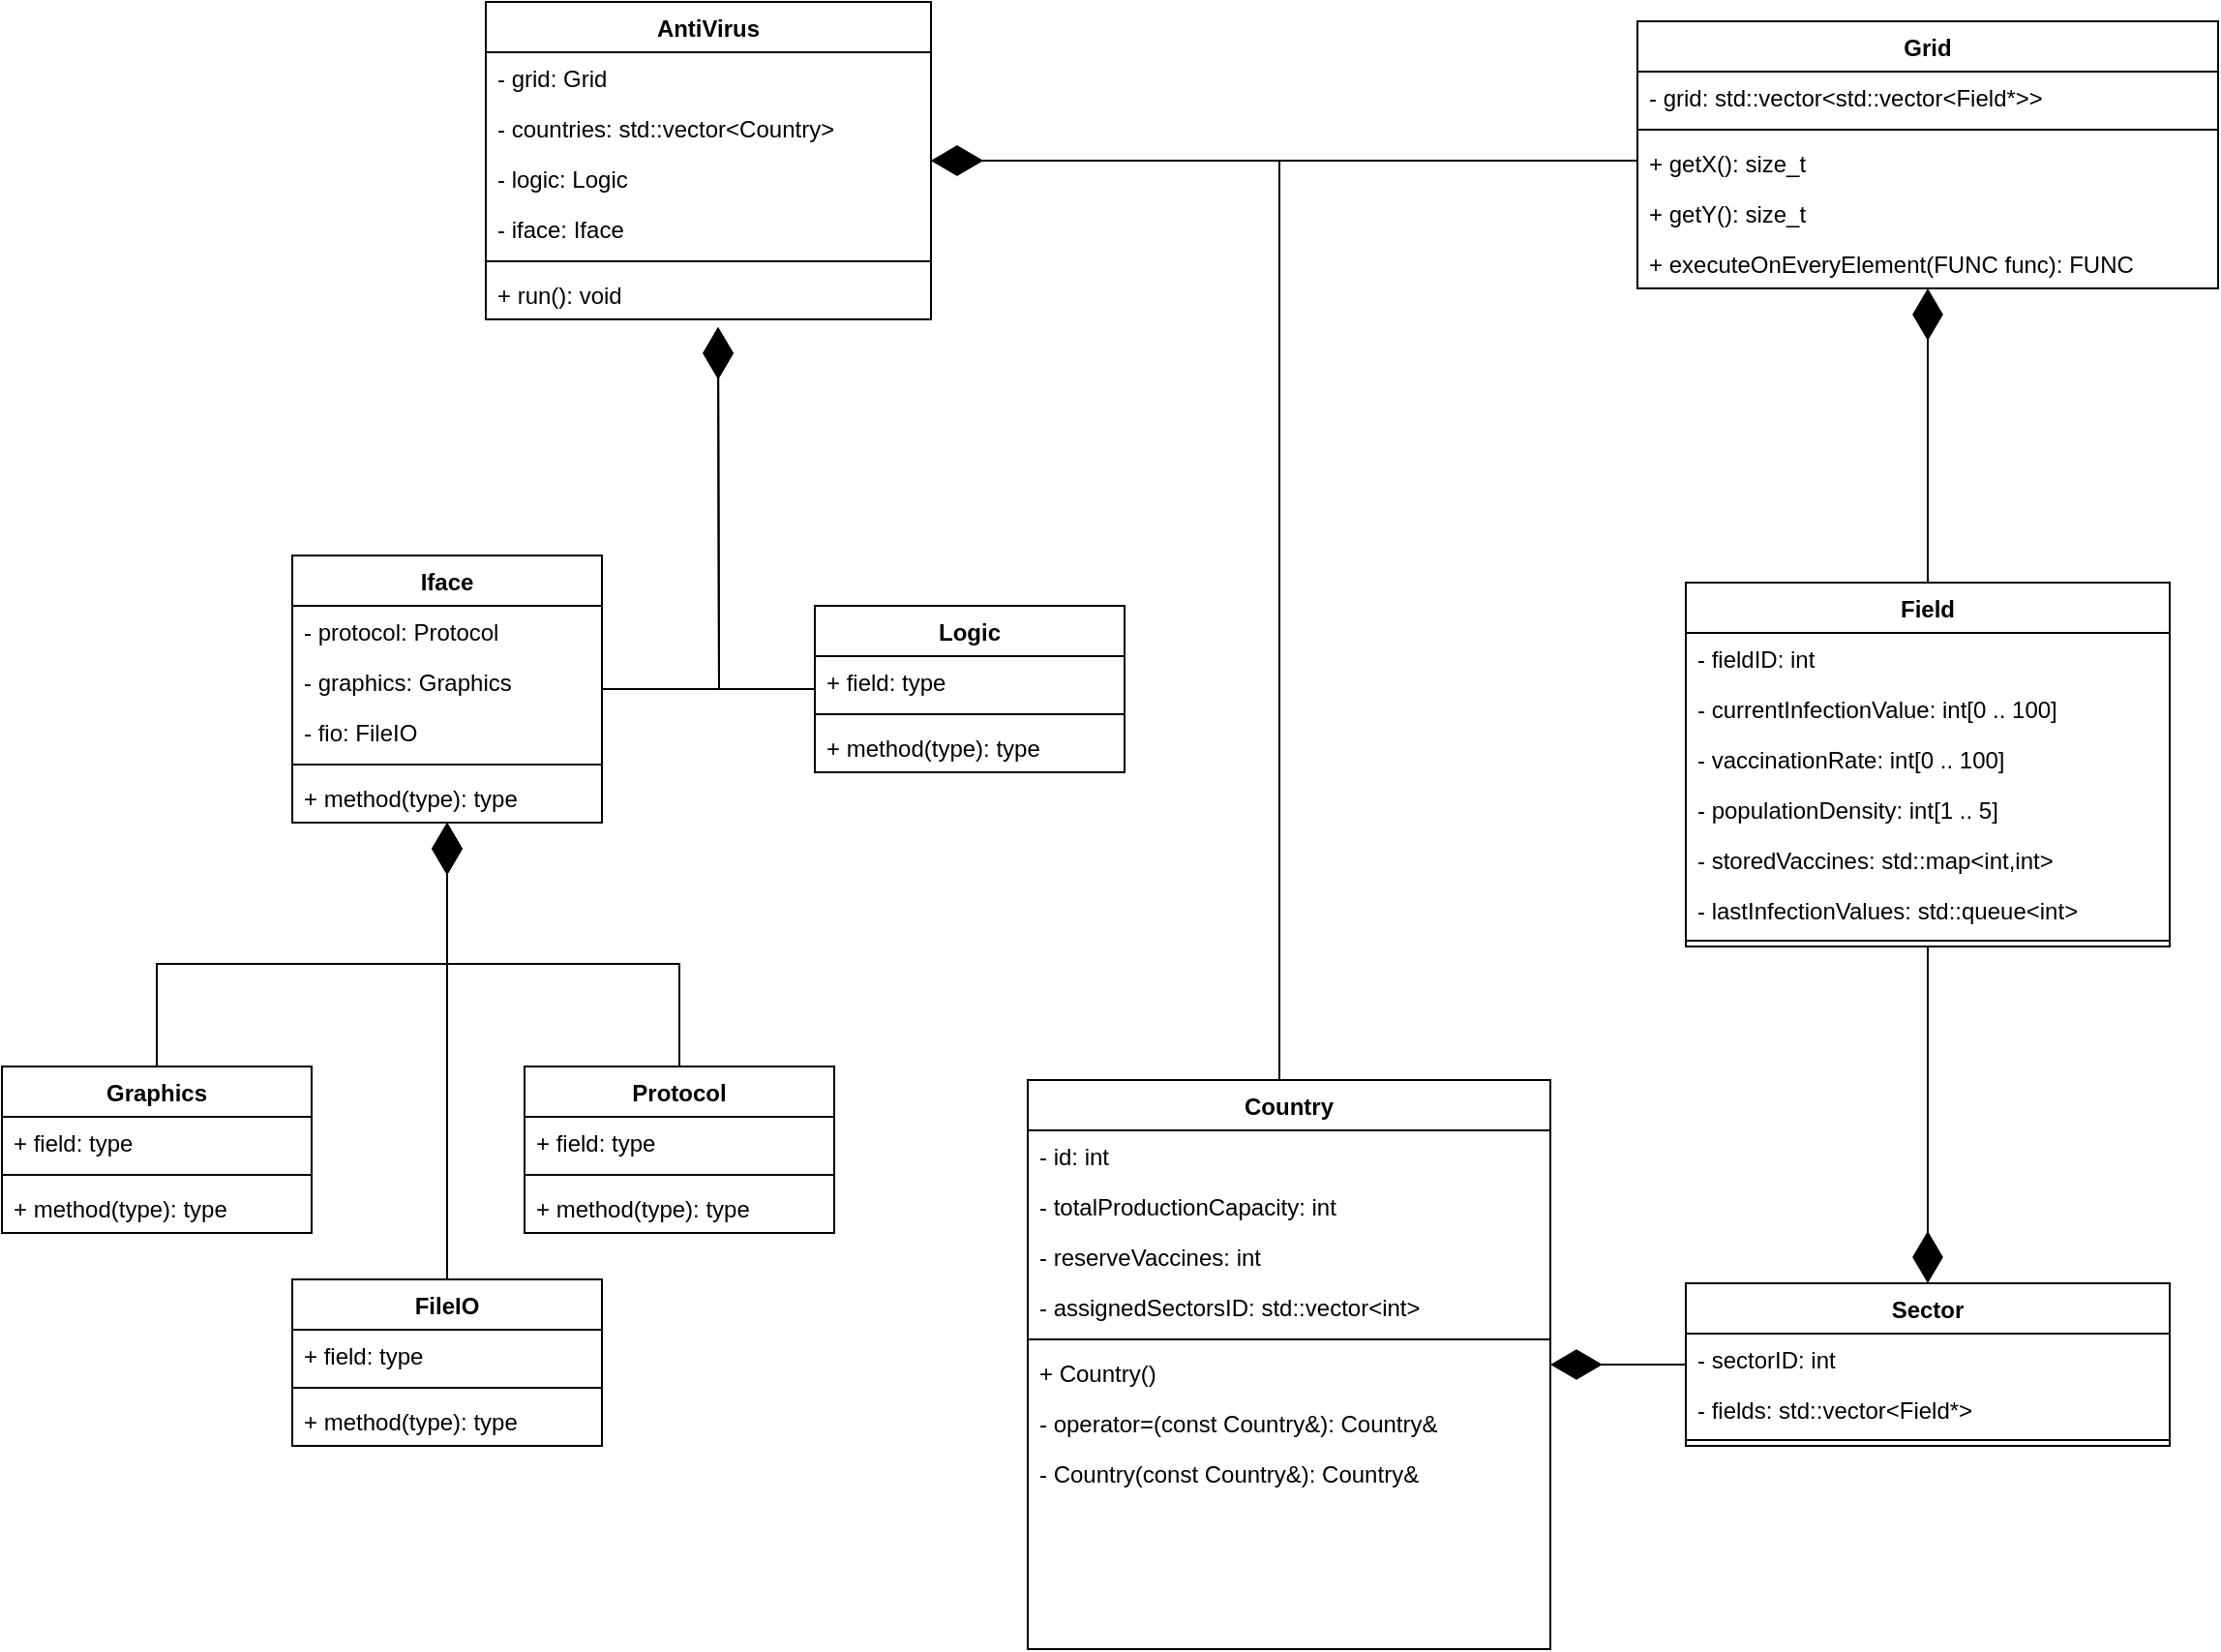 <mxfile version="13.8.0" type="device"><diagram id="C5RBs43oDa-KdzZeNtuy" name="Page-1"><mxGraphModel dx="2500" dy="1052" grid="1" gridSize="10" guides="1" tooltips="1" connect="1" arrows="1" fold="1" page="1" pageScale="1" pageWidth="827" pageHeight="1169" math="0" shadow="0"><root><mxCell id="WIyWlLk6GJQsqaUBKTNV-0"/><mxCell id="WIyWlLk6GJQsqaUBKTNV-1" parent="WIyWlLk6GJQsqaUBKTNV-0"/><mxCell id="WLsQaqAnKxrEDyTLTu7i-65" style="edgeStyle=orthogonalEdgeStyle;rounded=0;orthogonalLoop=1;jettySize=auto;html=1;endArrow=diamondThin;endFill=1;endSize=24;" edge="1" parent="WIyWlLk6GJQsqaUBKTNV-1" source="WLsQaqAnKxrEDyTLTu7i-56"><mxGeometry relative="1" as="geometry"><mxPoint x="-50" y="188" as="targetPoint"/></mxGeometry></mxCell><mxCell id="WLsQaqAnKxrEDyTLTu7i-56" value="Iface" style="swimlane;fontStyle=1;align=center;verticalAlign=top;childLayout=stackLayout;horizontal=1;startSize=26;horizontalStack=0;resizeParent=1;resizeParentMax=0;resizeLast=0;collapsible=1;marginBottom=0;" vertex="1" parent="WIyWlLk6GJQsqaUBKTNV-1"><mxGeometry x="-270" y="306" width="160" height="138" as="geometry"/></mxCell><mxCell id="WLsQaqAnKxrEDyTLTu7i-60" value="- protocol: Protocol" style="text;align=left;verticalAlign=top;spacingLeft=4;spacingRight=4;overflow=hidden;rotatable=0;points=[[0,0.5],[1,0.5]];portConstraint=eastwest;rounded=0;shadow=0;html=0;" vertex="1" parent="WLsQaqAnKxrEDyTLTu7i-56"><mxGeometry y="26" width="160" height="26" as="geometry"/></mxCell><mxCell id="WLsQaqAnKxrEDyTLTu7i-61" value="- graphics: Graphics" style="text;align=left;verticalAlign=top;spacingLeft=4;spacingRight=4;overflow=hidden;rotatable=0;points=[[0,0.5],[1,0.5]];portConstraint=eastwest;rounded=0;shadow=0;html=0;" vertex="1" parent="WLsQaqAnKxrEDyTLTu7i-56"><mxGeometry y="52" width="160" height="26" as="geometry"/></mxCell><mxCell id="WLsQaqAnKxrEDyTLTu7i-62" value="- fio: FileIO" style="text;align=left;verticalAlign=top;spacingLeft=4;spacingRight=4;overflow=hidden;rotatable=0;points=[[0,0.5],[1,0.5]];portConstraint=eastwest;rounded=0;shadow=0;html=0;" vertex="1" parent="WLsQaqAnKxrEDyTLTu7i-56"><mxGeometry y="78" width="160" height="26" as="geometry"/></mxCell><mxCell id="WLsQaqAnKxrEDyTLTu7i-58" value="" style="line;strokeWidth=1;fillColor=none;align=left;verticalAlign=middle;spacingTop=-1;spacingLeft=3;spacingRight=3;rotatable=0;labelPosition=right;points=[];portConstraint=eastwest;" vertex="1" parent="WLsQaqAnKxrEDyTLTu7i-56"><mxGeometry y="104" width="160" height="8" as="geometry"/></mxCell><mxCell id="WLsQaqAnKxrEDyTLTu7i-59" value="+ method(type): type" style="text;strokeColor=none;fillColor=none;align=left;verticalAlign=top;spacingLeft=4;spacingRight=4;overflow=hidden;rotatable=0;points=[[0,0.5],[1,0.5]];portConstraint=eastwest;" vertex="1" parent="WLsQaqAnKxrEDyTLTu7i-56"><mxGeometry y="112" width="160" height="26" as="geometry"/></mxCell><mxCell id="WLsQaqAnKxrEDyTLTu7i-66" style="edgeStyle=orthogonalEdgeStyle;rounded=0;orthogonalLoop=1;jettySize=auto;html=1;endArrow=diamondThin;endFill=1;endSize=24;" edge="1" parent="WIyWlLk6GJQsqaUBKTNV-1" source="WLsQaqAnKxrEDyTLTu7i-45"><mxGeometry relative="1" as="geometry"><mxPoint x="-50" y="188" as="targetPoint"/></mxGeometry></mxCell><mxCell id="WLsQaqAnKxrEDyTLTu7i-67" style="edgeStyle=orthogonalEdgeStyle;rounded=0;orthogonalLoop=1;jettySize=auto;html=1;endArrow=diamondThin;endFill=1;endSize=24;" edge="1" parent="WIyWlLk6GJQsqaUBKTNV-1" source="WLsQaqAnKxrEDyTLTu7i-30" target="WLsQaqAnKxrEDyTLTu7i-56"><mxGeometry relative="1" as="geometry"/></mxCell><mxCell id="WLsQaqAnKxrEDyTLTu7i-30" value="Graphics" style="swimlane;fontStyle=1;align=center;verticalAlign=top;childLayout=stackLayout;horizontal=1;startSize=26;horizontalStack=0;resizeParent=1;resizeParentMax=0;resizeLast=0;collapsible=1;marginBottom=0;" vertex="1" parent="WIyWlLk6GJQsqaUBKTNV-1"><mxGeometry x="-420" y="570" width="160" height="86" as="geometry"/></mxCell><mxCell id="WLsQaqAnKxrEDyTLTu7i-31" value="+ field: type" style="text;strokeColor=none;fillColor=none;align=left;verticalAlign=top;spacingLeft=4;spacingRight=4;overflow=hidden;rotatable=0;points=[[0,0.5],[1,0.5]];portConstraint=eastwest;" vertex="1" parent="WLsQaqAnKxrEDyTLTu7i-30"><mxGeometry y="26" width="160" height="26" as="geometry"/></mxCell><mxCell id="WLsQaqAnKxrEDyTLTu7i-32" value="" style="line;strokeWidth=1;fillColor=none;align=left;verticalAlign=middle;spacingTop=-1;spacingLeft=3;spacingRight=3;rotatable=0;labelPosition=right;points=[];portConstraint=eastwest;" vertex="1" parent="WLsQaqAnKxrEDyTLTu7i-30"><mxGeometry y="52" width="160" height="8" as="geometry"/></mxCell><mxCell id="WLsQaqAnKxrEDyTLTu7i-33" value="+ method(type): type" style="text;strokeColor=none;fillColor=none;align=left;verticalAlign=top;spacingLeft=4;spacingRight=4;overflow=hidden;rotatable=0;points=[[0,0.5],[1,0.5]];portConstraint=eastwest;" vertex="1" parent="WLsQaqAnKxrEDyTLTu7i-30"><mxGeometry y="60" width="160" height="26" as="geometry"/></mxCell><mxCell id="WLsQaqAnKxrEDyTLTu7i-68" style="edgeStyle=orthogonalEdgeStyle;rounded=0;orthogonalLoop=1;jettySize=auto;html=1;endArrow=diamondThin;endFill=1;endSize=24;" edge="1" parent="WIyWlLk6GJQsqaUBKTNV-1" source="WLsQaqAnKxrEDyTLTu7i-34" target="WLsQaqAnKxrEDyTLTu7i-56"><mxGeometry relative="1" as="geometry"/></mxCell><mxCell id="WLsQaqAnKxrEDyTLTu7i-34" value="Protocol" style="swimlane;fontStyle=1;align=center;verticalAlign=top;childLayout=stackLayout;horizontal=1;startSize=26;horizontalStack=0;resizeParent=1;resizeParentMax=0;resizeLast=0;collapsible=1;marginBottom=0;" vertex="1" parent="WIyWlLk6GJQsqaUBKTNV-1"><mxGeometry x="-150" y="570" width="160" height="86" as="geometry"/></mxCell><mxCell id="WLsQaqAnKxrEDyTLTu7i-35" value="+ field: type" style="text;strokeColor=none;fillColor=none;align=left;verticalAlign=top;spacingLeft=4;spacingRight=4;overflow=hidden;rotatable=0;points=[[0,0.5],[1,0.5]];portConstraint=eastwest;" vertex="1" parent="WLsQaqAnKxrEDyTLTu7i-34"><mxGeometry y="26" width="160" height="26" as="geometry"/></mxCell><mxCell id="WLsQaqAnKxrEDyTLTu7i-36" value="" style="line;strokeWidth=1;fillColor=none;align=left;verticalAlign=middle;spacingTop=-1;spacingLeft=3;spacingRight=3;rotatable=0;labelPosition=right;points=[];portConstraint=eastwest;" vertex="1" parent="WLsQaqAnKxrEDyTLTu7i-34"><mxGeometry y="52" width="160" height="8" as="geometry"/></mxCell><mxCell id="WLsQaqAnKxrEDyTLTu7i-37" value="+ method(type): type" style="text;strokeColor=none;fillColor=none;align=left;verticalAlign=top;spacingLeft=4;spacingRight=4;overflow=hidden;rotatable=0;points=[[0,0.5],[1,0.5]];portConstraint=eastwest;" vertex="1" parent="WLsQaqAnKxrEDyTLTu7i-34"><mxGeometry y="60" width="160" height="26" as="geometry"/></mxCell><mxCell id="WLsQaqAnKxrEDyTLTu7i-73" style="edgeStyle=orthogonalEdgeStyle;rounded=0;orthogonalLoop=1;jettySize=auto;html=1;endArrow=diamondThin;endFill=1;endSize=24;" edge="1" parent="WIyWlLk6GJQsqaUBKTNV-1" source="WLsQaqAnKxrEDyTLTu7i-69" target="WLsQaqAnKxrEDyTLTu7i-56"><mxGeometry relative="1" as="geometry"/></mxCell><mxCell id="WLsQaqAnKxrEDyTLTu7i-69" value="FileIO" style="swimlane;fontStyle=1;align=center;verticalAlign=top;childLayout=stackLayout;horizontal=1;startSize=26;horizontalStack=0;resizeParent=1;resizeParentMax=0;resizeLast=0;collapsible=1;marginBottom=0;" vertex="1" parent="WIyWlLk6GJQsqaUBKTNV-1"><mxGeometry x="-270" y="680" width="160" height="86" as="geometry"/></mxCell><mxCell id="WLsQaqAnKxrEDyTLTu7i-70" value="+ field: type" style="text;strokeColor=none;fillColor=none;align=left;verticalAlign=top;spacingLeft=4;spacingRight=4;overflow=hidden;rotatable=0;points=[[0,0.5],[1,0.5]];portConstraint=eastwest;" vertex="1" parent="WLsQaqAnKxrEDyTLTu7i-69"><mxGeometry y="26" width="160" height="26" as="geometry"/></mxCell><mxCell id="WLsQaqAnKxrEDyTLTu7i-71" value="" style="line;strokeWidth=1;fillColor=none;align=left;verticalAlign=middle;spacingTop=-1;spacingLeft=3;spacingRight=3;rotatable=0;labelPosition=right;points=[];portConstraint=eastwest;" vertex="1" parent="WLsQaqAnKxrEDyTLTu7i-69"><mxGeometry y="52" width="160" height="8" as="geometry"/></mxCell><mxCell id="WLsQaqAnKxrEDyTLTu7i-72" value="+ method(type): type" style="text;strokeColor=none;fillColor=none;align=left;verticalAlign=top;spacingLeft=4;spacingRight=4;overflow=hidden;rotatable=0;points=[[0,0.5],[1,0.5]];portConstraint=eastwest;" vertex="1" parent="WLsQaqAnKxrEDyTLTu7i-69"><mxGeometry y="60" width="160" height="26" as="geometry"/></mxCell><mxCell id="WLsQaqAnKxrEDyTLTu7i-130" style="edgeStyle=orthogonalEdgeStyle;rounded=0;orthogonalLoop=1;jettySize=auto;html=1;endArrow=diamondThin;endFill=1;endSize=24;" edge="1" parent="WIyWlLk6GJQsqaUBKTNV-1" source="WLsQaqAnKxrEDyTLTu7i-109" target="WLsQaqAnKxrEDyTLTu7i-94"><mxGeometry relative="1" as="geometry"/></mxCell><mxCell id="WLsQaqAnKxrEDyTLTu7i-117" style="edgeStyle=orthogonalEdgeStyle;rounded=0;orthogonalLoop=1;jettySize=auto;html=1;endArrow=diamondThin;endFill=1;endSize=24;" edge="1" parent="WIyWlLk6GJQsqaUBKTNV-1" source="WLsQaqAnKxrEDyTLTu7i-97" target="WLsQaqAnKxrEDyTLTu7i-88"><mxGeometry relative="1" as="geometry"><Array as="points"><mxPoint x="310" y="102"/><mxPoint x="310" y="102"/></Array></mxGeometry></mxCell><mxCell id="WLsQaqAnKxrEDyTLTu7i-128" style="edgeStyle=orthogonalEdgeStyle;rounded=0;orthogonalLoop=1;jettySize=auto;html=1;endArrow=diamondThin;endFill=1;endSize=24;" edge="1" parent="WIyWlLk6GJQsqaUBKTNV-1" source="WLsQaqAnKxrEDyTLTu7i-118" target="WLsQaqAnKxrEDyTLTu7i-88"><mxGeometry relative="1" as="geometry"><Array as="points"><mxPoint x="240" y="102"/></Array></mxGeometry></mxCell><mxCell id="WLsQaqAnKxrEDyTLTu7i-129" style="edgeStyle=orthogonalEdgeStyle;rounded=0;orthogonalLoop=1;jettySize=auto;html=1;endArrow=diamondThin;endFill=1;endSize=24;" edge="1" parent="WIyWlLk6GJQsqaUBKTNV-1" source="WLsQaqAnKxrEDyTLTu7i-99" target="WLsQaqAnKxrEDyTLTu7i-118"><mxGeometry relative="1" as="geometry"/></mxCell><mxCell id="WLsQaqAnKxrEDyTLTu7i-131" style="edgeStyle=orthogonalEdgeStyle;rounded=0;orthogonalLoop=1;jettySize=auto;html=1;endArrow=diamondThin;endFill=1;endSize=24;" edge="1" parent="WIyWlLk6GJQsqaUBKTNV-1" source="WLsQaqAnKxrEDyTLTu7i-109" target="WLsQaqAnKxrEDyTLTu7i-99"><mxGeometry relative="1" as="geometry"/></mxCell><mxCell id="WLsQaqAnKxrEDyTLTu7i-88" value="AntiVirus" style="swimlane;fontStyle=1;align=center;verticalAlign=top;childLayout=stackLayout;horizontal=1;startSize=26;horizontalStack=0;resizeParent=1;resizeParentMax=0;resizeLast=0;collapsible=1;marginBottom=0;" vertex="1" parent="WIyWlLk6GJQsqaUBKTNV-1"><mxGeometry x="-170" y="20" width="230" height="164" as="geometry"/></mxCell><mxCell id="WLsQaqAnKxrEDyTLTu7i-89" value="- grid: Grid&#xA;" style="text;strokeColor=none;fillColor=none;align=left;verticalAlign=top;spacingLeft=4;spacingRight=4;overflow=hidden;rotatable=0;points=[[0,0.5],[1,0.5]];portConstraint=eastwest;" vertex="1" parent="WLsQaqAnKxrEDyTLTu7i-88"><mxGeometry y="26" width="230" height="26" as="geometry"/></mxCell><mxCell id="WLsQaqAnKxrEDyTLTu7i-108" value="- countries: std::vector&lt;Country&gt;" style="text;align=left;verticalAlign=top;spacingLeft=4;spacingRight=4;overflow=hidden;rotatable=0;points=[[0,0.5],[1,0.5]];portConstraint=eastwest;rounded=0;shadow=0;html=0;" vertex="1" parent="WLsQaqAnKxrEDyTLTu7i-88"><mxGeometry y="52" width="230" height="26" as="geometry"/></mxCell><mxCell id="WLsQaqAnKxrEDyTLTu7i-90" value="- logic: Logic" style="text;align=left;verticalAlign=top;spacingLeft=4;spacingRight=4;overflow=hidden;rotatable=0;points=[[0,0.5],[1,0.5]];portConstraint=eastwest;rounded=0;shadow=0;html=0;" vertex="1" parent="WLsQaqAnKxrEDyTLTu7i-88"><mxGeometry y="78" width="230" height="26" as="geometry"/></mxCell><mxCell id="WLsQaqAnKxrEDyTLTu7i-91" value="- iface: Iface" style="text;align=left;verticalAlign=top;spacingLeft=4;spacingRight=4;overflow=hidden;rotatable=0;points=[[0,0.5],[1,0.5]];portConstraint=eastwest;rounded=0;shadow=0;html=0;" vertex="1" parent="WLsQaqAnKxrEDyTLTu7i-88"><mxGeometry y="104" width="230" height="26" as="geometry"/></mxCell><mxCell id="WLsQaqAnKxrEDyTLTu7i-92" value="" style="line;strokeWidth=1;fillColor=none;align=left;verticalAlign=middle;spacingTop=-1;spacingLeft=3;spacingRight=3;rotatable=0;labelPosition=right;points=[];portConstraint=eastwest;" vertex="1" parent="WLsQaqAnKxrEDyTLTu7i-88"><mxGeometry y="130" width="230" height="8" as="geometry"/></mxCell><mxCell id="WLsQaqAnKxrEDyTLTu7i-93" value="+ run(): void" style="text;align=left;verticalAlign=top;spacingLeft=4;spacingRight=4;overflow=hidden;rotatable=0;points=[[0,0.5],[1,0.5]];portConstraint=eastwest;rounded=0;shadow=0;html=0;" vertex="1" parent="WLsQaqAnKxrEDyTLTu7i-88"><mxGeometry y="138" width="230" height="26" as="geometry"/></mxCell><mxCell id="WLsQaqAnKxrEDyTLTu7i-99" value="Sector" style="swimlane;fontStyle=1;align=center;verticalAlign=top;childLayout=stackLayout;horizontal=1;startSize=26;horizontalStack=0;resizeParent=1;resizeParentMax=0;resizeLast=0;collapsible=1;marginBottom=0;" vertex="1" parent="WIyWlLk6GJQsqaUBKTNV-1"><mxGeometry x="450" y="682" width="250" height="84" as="geometry"/></mxCell><mxCell id="WLsQaqAnKxrEDyTLTu7i-100" value="- sectorID: int" style="text;strokeColor=none;fillColor=none;align=left;verticalAlign=top;spacingLeft=4;spacingRight=4;overflow=hidden;rotatable=0;points=[[0,0.5],[1,0.5]];portConstraint=eastwest;" vertex="1" parent="WLsQaqAnKxrEDyTLTu7i-99"><mxGeometry y="26" width="250" height="26" as="geometry"/></mxCell><mxCell id="WLsQaqAnKxrEDyTLTu7i-132" value="- fields: std::vector&lt;Field*&gt;" style="text;align=left;verticalAlign=top;spacingLeft=4;spacingRight=4;overflow=hidden;rotatable=0;points=[[0,0.5],[1,0.5]];portConstraint=eastwest;rounded=0;shadow=0;html=0;" vertex="1" parent="WLsQaqAnKxrEDyTLTu7i-99"><mxGeometry y="52" width="250" height="26" as="geometry"/></mxCell><mxCell id="WLsQaqAnKxrEDyTLTu7i-106" value="&#xA;" style="line;strokeWidth=1;fillColor=none;align=left;verticalAlign=middle;spacingTop=-1;spacingLeft=3;spacingRight=3;rotatable=0;labelPosition=right;points=[];portConstraint=eastwest;" vertex="1" parent="WLsQaqAnKxrEDyTLTu7i-99"><mxGeometry y="78" width="250" height="6" as="geometry"/></mxCell><mxCell id="WLsQaqAnKxrEDyTLTu7i-109" value="Field" style="swimlane;fontStyle=1;align=center;verticalAlign=top;childLayout=stackLayout;horizontal=1;startSize=26;horizontalStack=0;resizeParent=1;resizeParentMax=0;resizeLast=0;collapsible=1;marginBottom=0;" vertex="1" parent="WIyWlLk6GJQsqaUBKTNV-1"><mxGeometry x="450" y="320" width="250" height="188" as="geometry"/></mxCell><mxCell id="WLsQaqAnKxrEDyTLTu7i-110" value="- fieldID: int" style="text;strokeColor=none;fillColor=none;align=left;verticalAlign=top;spacingLeft=4;spacingRight=4;overflow=hidden;rotatable=0;points=[[0,0.5],[1,0.5]];portConstraint=eastwest;" vertex="1" parent="WLsQaqAnKxrEDyTLTu7i-109"><mxGeometry y="26" width="250" height="26" as="geometry"/></mxCell><mxCell id="WLsQaqAnKxrEDyTLTu7i-111" value="- currentInfectionValue: int[0 .. 100]" style="text;align=left;verticalAlign=top;spacingLeft=4;spacingRight=4;overflow=hidden;rotatable=0;points=[[0,0.5],[1,0.5]];portConstraint=eastwest;rounded=0;shadow=0;html=0;" vertex="1" parent="WLsQaqAnKxrEDyTLTu7i-109"><mxGeometry y="52" width="250" height="26" as="geometry"/></mxCell><mxCell id="WLsQaqAnKxrEDyTLTu7i-112" value="- vaccinationRate: int[0 .. 100]" style="text;align=left;verticalAlign=top;spacingLeft=4;spacingRight=4;overflow=hidden;rotatable=0;points=[[0,0.5],[1,0.5]];portConstraint=eastwest;rounded=0;shadow=0;html=0;" vertex="1" parent="WLsQaqAnKxrEDyTLTu7i-109"><mxGeometry y="78" width="250" height="26" as="geometry"/></mxCell><mxCell id="WLsQaqAnKxrEDyTLTu7i-113" value="- populationDensity: int[1 .. 5]" style="text;align=left;verticalAlign=top;spacingLeft=4;spacingRight=4;overflow=hidden;rotatable=0;points=[[0,0.5],[1,0.5]];portConstraint=eastwest;rounded=0;shadow=0;html=0;" vertex="1" parent="WLsQaqAnKxrEDyTLTu7i-109"><mxGeometry y="104" width="250" height="26" as="geometry"/></mxCell><mxCell id="WLsQaqAnKxrEDyTLTu7i-114" value="- storedVaccines: std::map&lt;int,int&gt;" style="text;align=left;verticalAlign=top;spacingLeft=4;spacingRight=4;overflow=hidden;rotatable=0;points=[[0,0.5],[1,0.5]];portConstraint=eastwest;rounded=0;shadow=0;html=0;" vertex="1" parent="WLsQaqAnKxrEDyTLTu7i-109"><mxGeometry y="130" width="250" height="26" as="geometry"/></mxCell><mxCell id="WLsQaqAnKxrEDyTLTu7i-115" value="- lastInfectionValues: std::queue&lt;int&gt;" style="text;align=left;verticalAlign=top;spacingLeft=4;spacingRight=4;overflow=hidden;rotatable=0;points=[[0,0.5],[1,0.5]];portConstraint=eastwest;rounded=0;shadow=0;html=0;" vertex="1" parent="WLsQaqAnKxrEDyTLTu7i-109"><mxGeometry y="156" width="250" height="26" as="geometry"/></mxCell><mxCell id="WLsQaqAnKxrEDyTLTu7i-116" value="&#xA;" style="line;strokeWidth=1;fillColor=none;align=left;verticalAlign=middle;spacingTop=-1;spacingLeft=3;spacingRight=3;rotatable=0;labelPosition=right;points=[];portConstraint=eastwest;" vertex="1" parent="WLsQaqAnKxrEDyTLTu7i-109"><mxGeometry y="182" width="250" height="6" as="geometry"/></mxCell><mxCell id="WLsQaqAnKxrEDyTLTu7i-94" value="Grid" style="swimlane;fontStyle=1;align=center;verticalAlign=top;childLayout=stackLayout;horizontal=1;startSize=26;horizontalStack=0;resizeParent=1;resizeParentMax=0;resizeLast=0;collapsible=1;marginBottom=0;" vertex="1" parent="WIyWlLk6GJQsqaUBKTNV-1"><mxGeometry x="425" y="30" width="300" height="138" as="geometry"/></mxCell><mxCell id="WLsQaqAnKxrEDyTLTu7i-95" value="- grid: std::vector&lt;std::vector&lt;Field*&gt;&gt;" style="text;align=left;verticalAlign=top;spacingLeft=4;spacingRight=4;overflow=hidden;rotatable=0;points=[[0,0.5],[1,0.5]];portConstraint=eastwest;rounded=0;shadow=0;html=0;" vertex="1" parent="WLsQaqAnKxrEDyTLTu7i-94"><mxGeometry y="26" width="300" height="26" as="geometry"/></mxCell><mxCell id="WLsQaqAnKxrEDyTLTu7i-96" value="" style="line;strokeWidth=1;fillColor=none;align=left;verticalAlign=middle;spacingTop=-1;spacingLeft=3;spacingRight=3;rotatable=0;labelPosition=right;points=[];portConstraint=eastwest;" vertex="1" parent="WLsQaqAnKxrEDyTLTu7i-94"><mxGeometry y="52" width="300" height="8" as="geometry"/></mxCell><mxCell id="WLsQaqAnKxrEDyTLTu7i-97" value="+ getX(): size_t" style="text;strokeColor=none;fillColor=none;align=left;verticalAlign=top;spacingLeft=4;spacingRight=4;overflow=hidden;rotatable=0;points=[[0,0.5],[1,0.5]];portConstraint=eastwest;" vertex="1" parent="WLsQaqAnKxrEDyTLTu7i-94"><mxGeometry y="60" width="300" height="26" as="geometry"/></mxCell><mxCell id="WLsQaqAnKxrEDyTLTu7i-98" value="+ getY(): size_t" style="text;align=left;verticalAlign=top;spacingLeft=4;spacingRight=4;overflow=hidden;rotatable=0;points=[[0,0.5],[1,0.5]];portConstraint=eastwest;rounded=0;shadow=0;html=0;" vertex="1" parent="WLsQaqAnKxrEDyTLTu7i-94"><mxGeometry y="86" width="300" height="26" as="geometry"/></mxCell><mxCell id="WLsQaqAnKxrEDyTLTu7i-134" value="+ executeOnEveryElement(FUNC func): FUNC" style="text;align=left;verticalAlign=top;spacingLeft=4;spacingRight=4;overflow=hidden;rotatable=0;points=[[0,0.5],[1,0.5]];portConstraint=eastwest;rounded=0;shadow=0;html=0;" vertex="1" parent="WLsQaqAnKxrEDyTLTu7i-94"><mxGeometry y="112" width="300" height="26" as="geometry"/></mxCell><mxCell id="WLsQaqAnKxrEDyTLTu7i-118" value="Country" style="swimlane;fontStyle=1;align=center;verticalAlign=top;childLayout=stackLayout;horizontal=1;startSize=26;horizontalStack=0;resizeParent=1;resizeLast=0;collapsible=1;marginBottom=0;rounded=0;shadow=0;strokeWidth=1;" vertex="1" parent="WIyWlLk6GJQsqaUBKTNV-1"><mxGeometry x="110" y="577" width="270" height="294" as="geometry"><mxRectangle x="230" y="140" width="160" height="26" as="alternateBounds"/></mxGeometry></mxCell><mxCell id="WLsQaqAnKxrEDyTLTu7i-119" value="- id: int" style="text;align=left;verticalAlign=top;spacingLeft=4;spacingRight=4;overflow=hidden;rotatable=0;points=[[0,0.5],[1,0.5]];portConstraint=eastwest;" vertex="1" parent="WLsQaqAnKxrEDyTLTu7i-118"><mxGeometry y="26" width="270" height="26" as="geometry"/></mxCell><mxCell id="WLsQaqAnKxrEDyTLTu7i-120" value="- totalProductionCapacity: int" style="text;align=left;verticalAlign=top;spacingLeft=4;spacingRight=4;overflow=hidden;rotatable=0;points=[[0,0.5],[1,0.5]];portConstraint=eastwest;rounded=0;shadow=0;html=0;" vertex="1" parent="WLsQaqAnKxrEDyTLTu7i-118"><mxGeometry y="52" width="270" height="26" as="geometry"/></mxCell><mxCell id="WLsQaqAnKxrEDyTLTu7i-121" value="- reserveVaccines: int" style="text;align=left;verticalAlign=top;spacingLeft=4;spacingRight=4;overflow=hidden;rotatable=0;points=[[0,0.5],[1,0.5]];portConstraint=eastwest;rounded=0;shadow=0;html=0;" vertex="1" parent="WLsQaqAnKxrEDyTLTu7i-118"><mxGeometry y="78" width="270" height="26" as="geometry"/></mxCell><mxCell id="WLsQaqAnKxrEDyTLTu7i-122" value="- assignedSectorsID: std::vector&lt;int&gt;" style="text;align=left;verticalAlign=top;spacingLeft=4;spacingRight=4;overflow=hidden;rotatable=0;points=[[0,0.5],[1,0.5]];portConstraint=eastwest;rounded=0;shadow=0;html=0;" vertex="1" parent="WLsQaqAnKxrEDyTLTu7i-118"><mxGeometry y="104" width="270" height="26" as="geometry"/></mxCell><mxCell id="WLsQaqAnKxrEDyTLTu7i-123" value="" style="line;html=1;strokeWidth=1;align=left;verticalAlign=middle;spacingTop=-1;spacingLeft=3;spacingRight=3;rotatable=0;labelPosition=right;points=[];portConstraint=eastwest;" vertex="1" parent="WLsQaqAnKxrEDyTLTu7i-118"><mxGeometry y="130" width="270" height="8" as="geometry"/></mxCell><mxCell id="WLsQaqAnKxrEDyTLTu7i-124" value="+ Country()&#xA;" style="text;align=left;verticalAlign=top;spacingLeft=4;spacingRight=4;overflow=hidden;rotatable=0;points=[[0,0.5],[1,0.5]];portConstraint=eastwest;rounded=0;shadow=0;html=0;" vertex="1" parent="WLsQaqAnKxrEDyTLTu7i-118"><mxGeometry y="138" width="270" height="26" as="geometry"/></mxCell><mxCell id="WLsQaqAnKxrEDyTLTu7i-125" value="- operator=(const Country&amp;): Country&amp;" style="text;align=left;verticalAlign=top;spacingLeft=4;spacingRight=4;overflow=hidden;rotatable=0;points=[[0,0.5],[1,0.5]];portConstraint=eastwest;rounded=0;shadow=0;html=0;" vertex="1" parent="WLsQaqAnKxrEDyTLTu7i-118"><mxGeometry y="164" width="270" height="26" as="geometry"/></mxCell><mxCell id="WLsQaqAnKxrEDyTLTu7i-126" value="- Country(const Country&amp;): Country&amp;" style="text;align=left;verticalAlign=top;spacingLeft=4;spacingRight=4;overflow=hidden;rotatable=0;points=[[0,0.5],[1,0.5]];portConstraint=eastwest;rounded=0;shadow=0;html=0;" vertex="1" parent="WLsQaqAnKxrEDyTLTu7i-118"><mxGeometry y="190" width="270" height="26" as="geometry"/></mxCell><mxCell id="WLsQaqAnKxrEDyTLTu7i-45" value="Logic" style="swimlane;fontStyle=1;align=center;verticalAlign=top;childLayout=stackLayout;horizontal=1;startSize=26;horizontalStack=0;resizeParent=1;resizeParentMax=0;resizeLast=0;collapsible=1;marginBottom=0;" vertex="1" parent="WIyWlLk6GJQsqaUBKTNV-1"><mxGeometry y="332" width="160" height="86" as="geometry"/></mxCell><mxCell id="WLsQaqAnKxrEDyTLTu7i-46" value="+ field: type" style="text;strokeColor=none;fillColor=none;align=left;verticalAlign=top;spacingLeft=4;spacingRight=4;overflow=hidden;rotatable=0;points=[[0,0.5],[1,0.5]];portConstraint=eastwest;" vertex="1" parent="WLsQaqAnKxrEDyTLTu7i-45"><mxGeometry y="26" width="160" height="26" as="geometry"/></mxCell><mxCell id="WLsQaqAnKxrEDyTLTu7i-47" value="" style="line;strokeWidth=1;fillColor=none;align=left;verticalAlign=middle;spacingTop=-1;spacingLeft=3;spacingRight=3;rotatable=0;labelPosition=right;points=[];portConstraint=eastwest;" vertex="1" parent="WLsQaqAnKxrEDyTLTu7i-45"><mxGeometry y="52" width="160" height="8" as="geometry"/></mxCell><mxCell id="WLsQaqAnKxrEDyTLTu7i-48" value="+ method(type): type" style="text;strokeColor=none;fillColor=none;align=left;verticalAlign=top;spacingLeft=4;spacingRight=4;overflow=hidden;rotatable=0;points=[[0,0.5],[1,0.5]];portConstraint=eastwest;" vertex="1" parent="WLsQaqAnKxrEDyTLTu7i-45"><mxGeometry y="60" width="160" height="26" as="geometry"/></mxCell></root></mxGraphModel></diagram></mxfile>